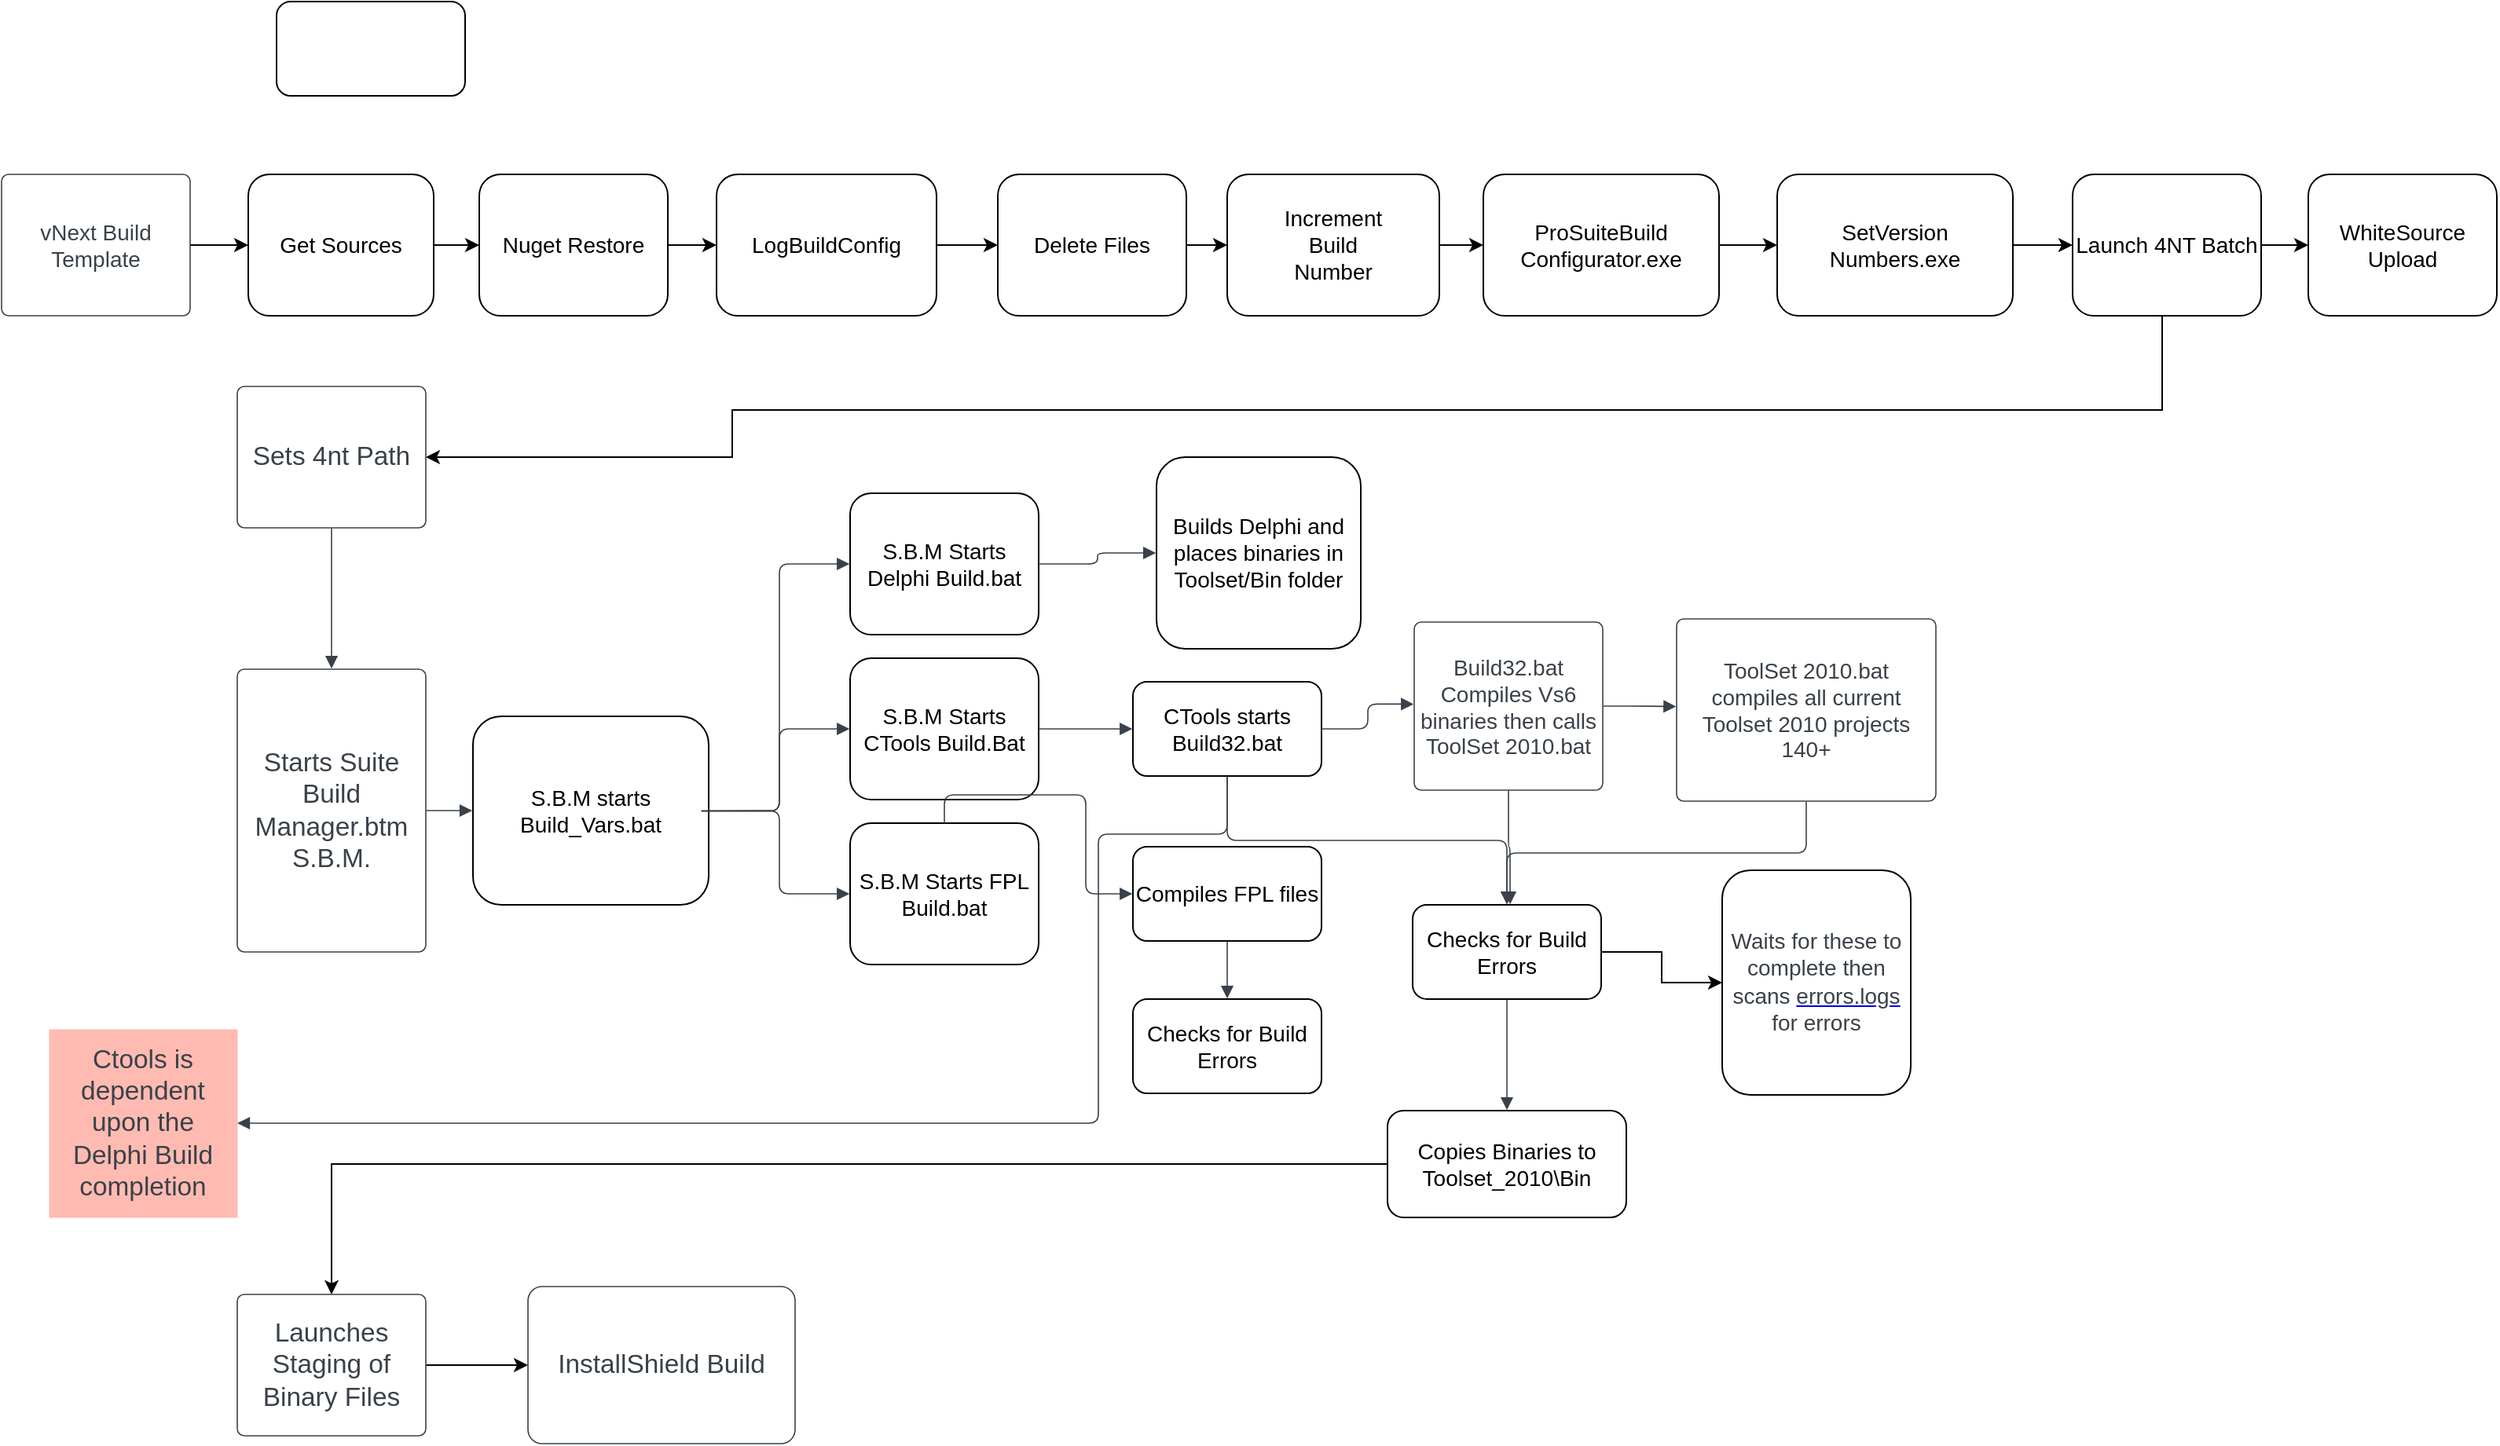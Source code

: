 <mxfile version="17.4.6" type="github"><diagram id="aqNLq2OsIwJg_0I7Y0aH" name="Page-1"><mxGraphModel dx="1374" dy="1872" grid="1" gridSize="10" guides="1" tooltips="1" connect="1" arrows="1" fold="1" page="1" pageScale="1" pageWidth="850" pageHeight="1100" math="0" shadow="0"><root><mxCell id="0"/><mxCell id="1" parent="0"/><mxCell id="qRGBxBTfz4hpFX-6eHlV-66" value="" style="edgeStyle=orthogonalEdgeStyle;rounded=0;orthogonalLoop=1;jettySize=auto;html=1;" edge="1" parent="1" source="qRGBxBTfz4hpFX-6eHlV-1" target="qRGBxBTfz4hpFX-6eHlV-3"><mxGeometry relative="1" as="geometry"/></mxCell><UserObject label="vNext Build Template" lucidchartObjectId="82p9TlFX3y5q" id="qRGBxBTfz4hpFX-6eHlV-1"><mxCell style="html=1;overflow=block;blockSpacing=1;whiteSpace=wrap;fontSize=14;fontColor=#3a414a;spacing=9;strokeColor=#3a414a;strokeOpacity=100;rounded=1;absoluteArcSize=1;arcSize=9;strokeWidth=0.8;" vertex="1" parent="1"><mxGeometry x="15" y="30" width="120" height="90" as="geometry"/></mxCell></UserObject><mxCell id="qRGBxBTfz4hpFX-6eHlV-67" value="" style="edgeStyle=orthogonalEdgeStyle;rounded=0;orthogonalLoop=1;jettySize=auto;html=1;" edge="1" parent="1" source="qRGBxBTfz4hpFX-6eHlV-3" target="qRGBxBTfz4hpFX-6eHlV-4"><mxGeometry relative="1" as="geometry"/></mxCell><UserObject label="Get Sources" lucidchartObjectId="B4p9Qsny0gN-" id="qRGBxBTfz4hpFX-6eHlV-3"><mxCell style="rounded=1;whiteSpace=wrap;html=1;fillColor=#FFFFFF;fontSize=14;" vertex="1" parent="1"><mxGeometry x="172" y="30" width="118" height="90" as="geometry"/></mxCell></UserObject><mxCell id="qRGBxBTfz4hpFX-6eHlV-68" value="" style="edgeStyle=orthogonalEdgeStyle;rounded=0;orthogonalLoop=1;jettySize=auto;html=1;" edge="1" parent="1" source="qRGBxBTfz4hpFX-6eHlV-4" target="qRGBxBTfz4hpFX-6eHlV-5"><mxGeometry relative="1" as="geometry"/></mxCell><UserObject label="Nuget Restore" lucidchartObjectId="K4p9~5antyXs" id="qRGBxBTfz4hpFX-6eHlV-4"><mxCell style="rounded=1;whiteSpace=wrap;html=1;fillColor=#FFFFFF;fontSize=14;" vertex="1" parent="1"><mxGeometry x="319" y="30" width="120" height="90" as="geometry"/></mxCell></UserObject><mxCell id="qRGBxBTfz4hpFX-6eHlV-69" value="" style="edgeStyle=orthogonalEdgeStyle;rounded=0;orthogonalLoop=1;jettySize=auto;html=1;" edge="1" parent="1" source="qRGBxBTfz4hpFX-6eHlV-5" target="qRGBxBTfz4hpFX-6eHlV-6"><mxGeometry relative="1" as="geometry"/></mxCell><UserObject label="LogBuildConfig" lucidchartObjectId="V4p9jcDdv6py" id="qRGBxBTfz4hpFX-6eHlV-5"><mxCell style="rounded=1;whiteSpace=wrap;html=1;fillColor=#FFFFFF;fontSize=14;" vertex="1" parent="1"><mxGeometry x="470" y="30" width="140" height="90" as="geometry"/></mxCell></UserObject><mxCell id="qRGBxBTfz4hpFX-6eHlV-74" value="" style="edgeStyle=orthogonalEdgeStyle;rounded=0;orthogonalLoop=1;jettySize=auto;html=1;" edge="1" parent="1" source="qRGBxBTfz4hpFX-6eHlV-6" target="qRGBxBTfz4hpFX-6eHlV-7"><mxGeometry relative="1" as="geometry"/></mxCell><UserObject label="Delete Files" lucidchartObjectId="g5p9Kuc3xFlk" id="qRGBxBTfz4hpFX-6eHlV-6"><mxCell style="rounded=1;whiteSpace=wrap;html=1;fillColor=#FFFFFF;fontSize=14;" vertex="1" parent="1"><mxGeometry x="649" y="30" width="120" height="90" as="geometry"/></mxCell></UserObject><mxCell id="qRGBxBTfz4hpFX-6eHlV-73" value="" style="edgeStyle=orthogonalEdgeStyle;rounded=0;orthogonalLoop=1;jettySize=auto;html=1;" edge="1" parent="1" source="qRGBxBTfz4hpFX-6eHlV-7" target="qRGBxBTfz4hpFX-6eHlV-13"><mxGeometry relative="1" as="geometry"/></mxCell><UserObject label="Increment &lt;br style=&quot;font-size: 14px;&quot;&gt;Build&lt;br style=&quot;font-size: 14px;&quot;&gt;Number" lucidchartObjectId="n5p9m5i9--2n" id="qRGBxBTfz4hpFX-6eHlV-7"><mxCell style="rounded=1;whiteSpace=wrap;html=1;fillColor=#FFFFFF;fontSize=14;" vertex="1" parent="1"><mxGeometry x="795" y="30" width="135" height="90" as="geometry"/></mxCell></UserObject><mxCell id="qRGBxBTfz4hpFX-6eHlV-70" value="" style="edgeStyle=orthogonalEdgeStyle;rounded=0;orthogonalLoop=1;jettySize=auto;html=1;" edge="1" parent="1" source="qRGBxBTfz4hpFX-6eHlV-13" target="qRGBxBTfz4hpFX-6eHlV-15"><mxGeometry relative="1" as="geometry"/></mxCell><UserObject label="ProSuiteBuild Configurator.exe" lucidchartObjectId="l8p9ypTUpZ5C" id="qRGBxBTfz4hpFX-6eHlV-13"><mxCell style="rounded=1;whiteSpace=wrap;html=1;fillColor=#FFFFFF;rounded=1;whiteSpace=wrap;html=1;fillColor=#FFFFFF;fontSize=14;" vertex="1" parent="1"><mxGeometry x="958" y="30" width="150" height="90" as="geometry"/></mxCell></UserObject><mxCell id="qRGBxBTfz4hpFX-6eHlV-71" value="" style="edgeStyle=orthogonalEdgeStyle;rounded=0;orthogonalLoop=1;jettySize=auto;html=1;" edge="1" parent="1" source="qRGBxBTfz4hpFX-6eHlV-15" target="qRGBxBTfz4hpFX-6eHlV-17"><mxGeometry relative="1" as="geometry"/></mxCell><UserObject label="SetVersion Numbers.exe" lucidchartObjectId="Z8p9BPAH0qSk" id="qRGBxBTfz4hpFX-6eHlV-15"><mxCell style="rounded=1;whiteSpace=wrap;html=1;fillColor=#FFFFFF;fontSize=14;" vertex="1" parent="1"><mxGeometry x="1145" y="30" width="150" height="90" as="geometry"/></mxCell></UserObject><mxCell id="qRGBxBTfz4hpFX-6eHlV-72" value="" style="edgeStyle=orthogonalEdgeStyle;rounded=0;orthogonalLoop=1;jettySize=auto;html=1;" edge="1" parent="1" source="qRGBxBTfz4hpFX-6eHlV-17" target="qRGBxBTfz4hpFX-6eHlV-19"><mxGeometry relative="1" as="geometry"/></mxCell><mxCell id="qRGBxBTfz4hpFX-6eHlV-82" style="edgeStyle=orthogonalEdgeStyle;rounded=0;orthogonalLoop=1;jettySize=auto;html=1;entryX=1;entryY=0.5;entryDx=0;entryDy=0;fontFamily=Helvetica;fontSize=14;fontColor=default;exitX=0.5;exitY=1;exitDx=0;exitDy=0;" edge="1" parent="1" source="qRGBxBTfz4hpFX-6eHlV-17"><mxGeometry relative="1" as="geometry"><mxPoint x="1333" y="75" as="sourcePoint"/><mxPoint x="285" y="210" as="targetPoint"/><Array as="points"><mxPoint x="1390" y="120"/><mxPoint x="1390" y="180"/><mxPoint x="480" y="180"/><mxPoint x="480" y="210"/></Array></mxGeometry></mxCell><UserObject label="Launch 4NT Batch" link="data:page/id,aqNLq2OsIwJg_0I7Y0aH" lucidchartObjectId="M-p9Ur7ngRlG" id="qRGBxBTfz4hpFX-6eHlV-17"><mxCell style="rounded=1;whiteSpace=wrap;html=1;fillColor=#FFFFFF;fontSize=14;" vertex="1" parent="1"><mxGeometry x="1333" y="30" width="120" height="90" as="geometry"/></mxCell></UserObject><UserObject label="WhiteSource Upload" lucidchartObjectId="5_p95Yhzj-61" id="qRGBxBTfz4hpFX-6eHlV-19"><mxCell style="rounded=1;whiteSpace=wrap;html=1;fillColor=#FFFFFF;fontSize=14;" vertex="1" parent="1"><mxGeometry x="1483" y="30" width="120" height="90" as="geometry"/></mxCell></UserObject><UserObject label="Starts Suite Build Manager.btm S.B.M." lucidchartObjectId="Zfq9auF0USGy" id="qRGBxBTfz4hpFX-6eHlV-21"><mxCell style="html=1;overflow=block;blockSpacing=1;whiteSpace=wrap;fontSize=16.7;fontColor=#3a414a;spacing=3.8;strokeColor=#3a414a;strokeOpacity=100;rounded=1;absoluteArcSize=1;arcSize=9;strokeWidth=0.8;" vertex="1" parent="1"><mxGeometry x="165" y="345" width="120" height="180" as="geometry"/></mxCell></UserObject><UserObject label="" lucidchartObjectId="Xgq9Y720KEnO" id="qRGBxBTfz4hpFX-6eHlV-22"><mxCell style="html=1;jettySize=18;whiteSpace=wrap;fontSize=13;strokeColor=#3a414a;strokeOpacity=100;strokeWidth=0.8;rounded=1;arcSize=12;edgeStyle=orthogonalEdgeStyle;startArrow=none;endArrow=block;endFill=1;exitX=1.003;exitY=0.5;exitPerimeter=0;entryX=-0.003;entryY=0.5;entryPerimeter=0;" edge="1" parent="1" source="qRGBxBTfz4hpFX-6eHlV-21" target="qRGBxBTfz4hpFX-6eHlV-29"><mxGeometry width="100" height="100" relative="1" as="geometry"><Array as="points"/></mxGeometry></mxCell></UserObject><UserObject label="S.B.M Starts Delphi Build.bat " lucidchartObjectId="5gq94rqjArlk" id="qRGBxBTfz4hpFX-6eHlV-23"><mxCell style="rounded=1;whiteSpace=wrap;html=1;fillColor=#FFFFFF;fontSize=14;" vertex="1" parent="1"><mxGeometry x="555" y="233" width="120" height="90" as="geometry"/></mxCell></UserObject><UserObject label="S.B.M Starts CTools Build.Bat" lucidchartObjectId="dhq9x3Ge4qDP" id="qRGBxBTfz4hpFX-6eHlV-24"><mxCell style="rounded=1;whiteSpace=wrap;html=1;fillColor=#FFFFFF;fontSize=14;" vertex="1" parent="1"><mxGeometry x="555" y="338" width="120" height="90" as="geometry"/></mxCell></UserObject><UserObject label="S.B.M Starts FPL Build.bat" lucidchartObjectId="7iq9~9nkfu44" id="qRGBxBTfz4hpFX-6eHlV-25"><mxCell style="rounded=1;whiteSpace=wrap;html=1;fillColor=#FFFFFF;fontSize=14;" vertex="1" parent="1"><mxGeometry x="555" y="443" width="120" height="90" as="geometry"/></mxCell></UserObject><UserObject label="&lt;div style=&quot;display: flex; justify-content: center; text-align: center; align-items: baseline; font-size: 14px; line-height: 1.25; margin-top: -2px;&quot;&gt;&lt;span style=&quot;font-size: 14px;&quot;&gt;&lt;span style=&quot;font-size: 14px; color: rgb(58, 65, 74);&quot;&gt;&lt;span style=&quot;font-size: 14px; color: rgb(58, 65, 74);&quot;&gt;Waits for these to complete then scans &lt;/span&gt;&lt;a href=&quot;http://errors.logs&quot; style=&quot;font-size: 14px;&quot;&gt;&lt;span style=&quot;font-size: 14px; color: rgb(58, 65, 74);&quot;&gt;errors.logs&lt;/span&gt;&lt;/a&gt; for errors&lt;/span&gt;&lt;/span&gt;&lt;/div&gt;" lucidchartObjectId="njq9ckRY2rIW" id="qRGBxBTfz4hpFX-6eHlV-26"><mxCell style="rounded=1;whiteSpace=wrap;html=1;fillColor=#FFFFFF;fontSize=14;" vertex="1" parent="1"><mxGeometry x="1110" y="473" width="120" height="143" as="geometry"/></mxCell></UserObject><UserObject label="Sets 4nt Path" lucidchartObjectId="6kq9HnLGIvDm" id="qRGBxBTfz4hpFX-6eHlV-27"><mxCell style="html=1;overflow=block;blockSpacing=1;whiteSpace=wrap;fontSize=16.7;fontColor=#3a414a;spacing=3.8;strokeColor=#3a414a;strokeOpacity=100;rounded=1;absoluteArcSize=1;arcSize=9;strokeWidth=0.8;" vertex="1" parent="1"><mxGeometry x="165" y="165" width="120" height="90" as="geometry"/></mxCell></UserObject><UserObject label="" lucidchartObjectId="xlq95lLHICXH" id="qRGBxBTfz4hpFX-6eHlV-28"><mxCell style="html=1;jettySize=18;whiteSpace=wrap;fontSize=13;strokeColor=#3a414a;strokeOpacity=100;strokeWidth=0.8;rounded=1;arcSize=12;edgeStyle=orthogonalEdgeStyle;startArrow=none;endArrow=block;endFill=1;exitX=0.5;exitY=1.004;exitPerimeter=0;entryX=0.5;entryY=-0.002;entryPerimeter=0;" edge="1" parent="1" source="qRGBxBTfz4hpFX-6eHlV-27" target="qRGBxBTfz4hpFX-6eHlV-21"><mxGeometry width="100" height="100" relative="1" as="geometry"><Array as="points"/></mxGeometry></mxCell></UserObject><UserObject label="S.B.M starts Build_Vars.bat" lucidchartObjectId="vnq9Pd6ao_3B" id="qRGBxBTfz4hpFX-6eHlV-29"><mxCell style="rounded=1;whiteSpace=wrap;html=1;fillColor=#FFFFFF;fontSize=14;" vertex="1" parent="1"><mxGeometry x="315" y="375" width="150" height="120" as="geometry"/></mxCell></UserObject><UserObject label="" lucidchartObjectId="_oq9K8J~Z71z" id="qRGBxBTfz4hpFX-6eHlV-30"><mxCell style="html=1;jettySize=18;whiteSpace=wrap;fontSize=13;strokeColor=#3a414a;strokeOpacity=100;strokeWidth=0.8;rounded=1;arcSize=12;edgeStyle=orthogonalEdgeStyle;startArrow=none;endArrow=block;endFill=1;exitX=0.969;exitY=0.502;exitPerimeter=0;entryX=-0.003;entryY=0.5;entryPerimeter=0;" edge="1" parent="1" source="qRGBxBTfz4hpFX-6eHlV-29" target="qRGBxBTfz4hpFX-6eHlV-23"><mxGeometry width="100" height="100" relative="1" as="geometry"><Array as="points"/></mxGeometry></mxCell></UserObject><UserObject label="" lucidchartObjectId="fpq9Hjs0GeRA" id="qRGBxBTfz4hpFX-6eHlV-31"><mxCell style="html=1;jettySize=18;whiteSpace=wrap;fontSize=13;strokeColor=#3a414a;strokeOpacity=100;strokeWidth=0.8;rounded=1;arcSize=12;edgeStyle=orthogonalEdgeStyle;startArrow=none;endArrow=block;endFill=1;exitX=0.969;exitY=0.502;exitPerimeter=0;entryX=-0.003;entryY=0.5;entryPerimeter=0;" edge="1" parent="1" source="qRGBxBTfz4hpFX-6eHlV-29" target="qRGBxBTfz4hpFX-6eHlV-24"><mxGeometry width="100" height="100" relative="1" as="geometry"><Array as="points"/></mxGeometry></mxCell></UserObject><UserObject label="" lucidchartObjectId="opq9CBbRG8I1" id="qRGBxBTfz4hpFX-6eHlV-32"><mxCell style="html=1;jettySize=18;whiteSpace=wrap;fontSize=13;strokeColor=#3a414a;strokeOpacity=100;strokeWidth=0.8;rounded=1;arcSize=12;edgeStyle=orthogonalEdgeStyle;startArrow=none;endArrow=block;endFill=1;exitX=0.969;exitY=0.502;exitPerimeter=0;entryX=-0.003;entryY=0.5;entryPerimeter=0;" edge="1" parent="1" source="qRGBxBTfz4hpFX-6eHlV-29" target="qRGBxBTfz4hpFX-6eHlV-25"><mxGeometry width="100" height="100" relative="1" as="geometry"><Array as="points"/></mxGeometry></mxCell></UserObject><UserObject label="" lucidchartObjectId="2rq9ZlkejTuK" id="qRGBxBTfz4hpFX-6eHlV-34"><mxCell style="html=1;jettySize=18;whiteSpace=wrap;fontSize=13;strokeColor=#3a414a;strokeOpacity=100;strokeWidth=0.8;rounded=1;arcSize=12;edgeStyle=orthogonalEdgeStyle;startArrow=none;endArrow=block;endFill=1;entryX=-0.003;entryY=0.5;entryPerimeter=0;" edge="1" parent="1" source="qRGBxBTfz4hpFX-6eHlV-23" target="qRGBxBTfz4hpFX-6eHlV-35"><mxGeometry width="100" height="100" relative="1" as="geometry"><Array as="points"/></mxGeometry></mxCell></UserObject><UserObject label="Builds Delphi and places binaries in Toolset/Bin folder" lucidchartObjectId="5rq9d0sXFdwd" id="qRGBxBTfz4hpFX-6eHlV-35"><mxCell style="rounded=1;whiteSpace=wrap;html=1;fillColor=#FFFFFF;fontSize=14;" vertex="1" parent="1"><mxGeometry x="750" y="210" width="130" height="122" as="geometry"/></mxCell></UserObject><UserObject label="" lucidchartObjectId="Dsq9zK27C-35" id="qRGBxBTfz4hpFX-6eHlV-36"><mxCell style="html=1;jettySize=18;whiteSpace=wrap;fontSize=13;strokeColor=#3a414a;strokeOpacity=100;strokeWidth=0.8;rounded=1;arcSize=12;edgeStyle=orthogonalEdgeStyle;startArrow=none;endArrow=block;endFill=1;exitX=1;exitY=0.5;entryX=-0.003;entryY=0.5;entryPerimeter=0;exitDx=0;exitDy=0;" edge="1" parent="1" source="qRGBxBTfz4hpFX-6eHlV-24" target="qRGBxBTfz4hpFX-6eHlV-37"><mxGeometry width="100" height="100" relative="1" as="geometry"><Array as="points"/></mxGeometry></mxCell></UserObject><UserObject label="CTools starts Build32.bat" lucidchartObjectId="Gsq9v6DlX7Z9" id="qRGBxBTfz4hpFX-6eHlV-37"><mxCell style="rounded=1;whiteSpace=wrap;html=1;fillColor=#FFFFFF;fontSize=14;" vertex="1" parent="1"><mxGeometry x="735" y="353" width="120" height="60" as="geometry"/></mxCell></UserObject><UserObject label="" lucidchartObjectId="Ktq9wR33GJFV" id="qRGBxBTfz4hpFX-6eHlV-38"><mxCell style="html=1;jettySize=18;whiteSpace=wrap;fontSize=13;strokeColor=#3a414a;strokeOpacity=100;strokeWidth=0.8;rounded=1;arcSize=12;edgeStyle=orthogonalEdgeStyle;startArrow=none;endArrow=block;endFill=1;exitX=0.5;exitY=1.006;exitPerimeter=0;entryX=0.5;entryY=-0.006;entryPerimeter=0;" edge="1" parent="1" source="qRGBxBTfz4hpFX-6eHlV-37" target="qRGBxBTfz4hpFX-6eHlV-39"><mxGeometry width="100" height="100" relative="1" as="geometry"><Array as="points"/></mxGeometry></mxCell></UserObject><mxCell id="qRGBxBTfz4hpFX-6eHlV-80" value="" style="edgeStyle=orthogonalEdgeStyle;rounded=0;orthogonalLoop=1;jettySize=auto;html=1;" edge="1" parent="1" source="qRGBxBTfz4hpFX-6eHlV-39" target="qRGBxBTfz4hpFX-6eHlV-26"><mxGeometry relative="1" as="geometry"/></mxCell><UserObject label="Checks for Build Errors" lucidchartObjectId="Ltq9TbFZzTpl" id="qRGBxBTfz4hpFX-6eHlV-39"><mxCell style="rounded=1;whiteSpace=wrap;html=1;fillColor=#FFFFFF;fontSize=14;" vertex="1" parent="1"><mxGeometry x="913" y="495" width="120" height="60" as="geometry"/></mxCell></UserObject><UserObject label="Build32.bat Compiles Vs6 binaries then calls ToolSet 2010.bat" lucidchartObjectId="luq9FxIRUEBH" id="qRGBxBTfz4hpFX-6eHlV-40"><mxCell style="html=1;overflow=block;blockSpacing=1;whiteSpace=wrap;fontSize=14;fontColor=#3a414a;spacing=3.8;strokeColor=#3a414a;strokeOpacity=100;rounded=1;absoluteArcSize=1;arcSize=9;strokeWidth=0.8;" vertex="1" parent="1"><mxGeometry x="914" y="315" width="120" height="107" as="geometry"/></mxCell></UserObject><UserObject label="ToolSet 2010.bat compiles all current Toolset 2010 projects 140+" lucidchartObjectId="ivq9ibZTAQWo" id="qRGBxBTfz4hpFX-6eHlV-41"><mxCell style="html=1;overflow=block;blockSpacing=1;whiteSpace=wrap;fontSize=14;fontColor=#3a414a;spacing=3.8;strokeColor=#3a414a;strokeOpacity=100;rounded=1;absoluteArcSize=1;arcSize=9;strokeWidth=0.8;" vertex="1" parent="1"><mxGeometry x="1081" y="313" width="165" height="116" as="geometry"/></mxCell></UserObject><UserObject label="" lucidchartObjectId="uwq9rvqbcm8t" id="qRGBxBTfz4hpFX-6eHlV-42"><mxCell style="html=1;jettySize=18;whiteSpace=wrap;fontSize=13;strokeColor=#3a414a;strokeOpacity=100;strokeWidth=0.8;rounded=1;arcSize=12;edgeStyle=orthogonalEdgeStyle;startArrow=none;endArrow=block;endFill=1;exitX=0.5;exitY=1.003;exitPerimeter=0;entryX=0.5;entryY=-0.006;entryPerimeter=0;" edge="1" parent="1" source="qRGBxBTfz4hpFX-6eHlV-41" target="qRGBxBTfz4hpFX-6eHlV-39"><mxGeometry width="100" height="100" relative="1" as="geometry"><Array as="points"/></mxGeometry></mxCell></UserObject><UserObject label="" lucidchartObjectId="Jwq9OFOKiSy2" id="qRGBxBTfz4hpFX-6eHlV-43"><mxCell style="html=1;jettySize=18;whiteSpace=wrap;fontSize=13;strokeColor=#3a414a;strokeOpacity=100;strokeWidth=0.8;rounded=1;arcSize=12;edgeStyle=orthogonalEdgeStyle;startArrow=none;endArrow=block;endFill=1;exitX=0.5;exitY=1.003;exitPerimeter=0;entryX=0.517;entryY=-0.006;entryPerimeter=0;" edge="1" parent="1" source="qRGBxBTfz4hpFX-6eHlV-40" target="qRGBxBTfz4hpFX-6eHlV-39"><mxGeometry width="100" height="100" relative="1" as="geometry"><Array as="points"/></mxGeometry></mxCell></UserObject><UserObject label="" lucidchartObjectId="1wq9ZZSz_opG" id="qRGBxBTfz4hpFX-6eHlV-44"><mxCell style="html=1;jettySize=18;whiteSpace=wrap;fontSize=13;strokeColor=#3a414a;strokeOpacity=100;strokeWidth=0.8;rounded=1;arcSize=12;edgeStyle=orthogonalEdgeStyle;startArrow=none;endArrow=block;endFill=1;exitX=0.5;exitY=1.006;exitPerimeter=0;entryX=0.5;entryY=-0.006;entryPerimeter=0;" edge="1" parent="1" source="qRGBxBTfz4hpFX-6eHlV-39" target="qRGBxBTfz4hpFX-6eHlV-45"><mxGeometry width="100" height="100" relative="1" as="geometry"><Array as="points"/></mxGeometry></mxCell></UserObject><mxCell id="qRGBxBTfz4hpFX-6eHlV-79" style="edgeStyle=orthogonalEdgeStyle;rounded=0;orthogonalLoop=1;jettySize=auto;html=1;" edge="1" parent="1" source="qRGBxBTfz4hpFX-6eHlV-45" target="qRGBxBTfz4hpFX-6eHlV-55"><mxGeometry relative="1" as="geometry"/></mxCell><UserObject label="Copies Binaries to Toolset_2010\Bin" lucidchartObjectId="3wq9KRw86ca3" id="qRGBxBTfz4hpFX-6eHlV-45"><mxCell style="rounded=1;whiteSpace=wrap;html=1;fillColor=#FFFFFF;fontSize=14;" vertex="1" parent="1"><mxGeometry x="897" y="626" width="152" height="68" as="geometry"/></mxCell></UserObject><UserObject label="" lucidchartObjectId="5xq9GyM3Q2g5" id="qRGBxBTfz4hpFX-6eHlV-46"><mxCell style="html=1;jettySize=18;whiteSpace=wrap;fontSize=13;strokeColor=#3a414a;strokeOpacity=100;strokeWidth=0.8;rounded=1;arcSize=12;edgeStyle=orthogonalEdgeStyle;startArrow=none;endArrow=block;endFill=1;exitX=0.5;exitY=1.006;exitPerimeter=0;entryX=1;entryY=0.5;entryPerimeter=0;" edge="1" parent="1" source="qRGBxBTfz4hpFX-6eHlV-37" target="qRGBxBTfz4hpFX-6eHlV-47"><mxGeometry width="100" height="100" relative="1" as="geometry"><Array as="points"><mxPoint x="795" y="450"/><mxPoint x="713" y="450"/><mxPoint x="713" y="634"/></Array></mxGeometry></mxCell></UserObject><UserObject label="Ctools is dependent upon the Delphi Build completion" lucidchartObjectId="Zxq90AceNGpQ" id="qRGBxBTfz4hpFX-6eHlV-47"><mxCell style="html=1;overflow=block;blockSpacing=1;whiteSpace=wrap;fontSize=16.7;fontColor=#3a414a;spacing=3.8;strokeColor=none;strokeOpacity=100;fillColor=#FFBBB1;strokeWidth=0;" vertex="1" parent="1"><mxGeometry x="45" y="574" width="120" height="120" as="geometry"/></mxCell></UserObject><UserObject label="" lucidchartObjectId="Lyq9NsrYg5IS" id="qRGBxBTfz4hpFX-6eHlV-48"><mxCell style="html=1;jettySize=18;whiteSpace=wrap;fontSize=13;strokeColor=#3a414a;strokeOpacity=100;strokeWidth=0.8;rounded=1;arcSize=12;edgeStyle=orthogonalEdgeStyle;startArrow=none;endArrow=block;endFill=1;exitX=0.5;exitY=0;exitPerimeter=0;entryX=-0.003;entryY=0.5;entryPerimeter=0;exitDx=0;exitDy=0;" edge="1" parent="1" source="qRGBxBTfz4hpFX-6eHlV-25" target="qRGBxBTfz4hpFX-6eHlV-49"><mxGeometry width="100" height="100" relative="1" as="geometry"><Array as="points"/></mxGeometry></mxCell></UserObject><UserObject label="Compiles FPL files" lucidchartObjectId="Oyq9rko2xBZf" id="qRGBxBTfz4hpFX-6eHlV-49"><mxCell style="rounded=1;whiteSpace=wrap;html=1;fillColor=#FFFFFF;fontSize=14;" vertex="1" parent="1"><mxGeometry x="735" y="458" width="120" height="60" as="geometry"/></mxCell></UserObject><UserObject label="Checks for Build Errors" lucidchartObjectId="tzq9jLETRGK2" id="qRGBxBTfz4hpFX-6eHlV-50"><mxCell style="rounded=1;whiteSpace=wrap;html=1;fillColor=#FFFFFF;fontSize=14;" vertex="1" parent="1"><mxGeometry x="735" y="555" width="120" height="60" as="geometry"/></mxCell></UserObject><UserObject label="" lucidchartObjectId="Hzq9Nfj~rAyb" id="qRGBxBTfz4hpFX-6eHlV-51"><mxCell style="html=1;jettySize=18;whiteSpace=wrap;fontSize=13;strokeColor=#3a414a;strokeOpacity=100;strokeWidth=0.8;rounded=1;arcSize=12;edgeStyle=orthogonalEdgeStyle;startArrow=none;endArrow=block;endFill=1;exitX=0.5;exitY=1.006;exitPerimeter=0;entryX=0.5;entryY=-0.006;entryPerimeter=0;" edge="1" parent="1" source="qRGBxBTfz4hpFX-6eHlV-49" target="qRGBxBTfz4hpFX-6eHlV-50"><mxGeometry width="100" height="100" relative="1" as="geometry"><Array as="points"/></mxGeometry></mxCell></UserObject><UserObject label="" lucidchartObjectId="FAq9jIOIMYOE" id="qRGBxBTfz4hpFX-6eHlV-52"><mxCell style="html=1;jettySize=18;whiteSpace=wrap;fontSize=13;strokeColor=#3a414a;strokeOpacity=100;strokeWidth=0.8;rounded=1;arcSize=12;edgeStyle=orthogonalEdgeStyle;startArrow=none;endArrow=block;endFill=1;exitX=1.003;exitY=0.5;exitPerimeter=0;entryX=-0.002;entryY=0.481;entryPerimeter=0;" edge="1" parent="1" source="qRGBxBTfz4hpFX-6eHlV-40" target="qRGBxBTfz4hpFX-6eHlV-41"><mxGeometry width="100" height="100" relative="1" as="geometry"><Array as="points"/></mxGeometry></mxCell></UserObject><UserObject label="" lucidchartObjectId="rBq9eDg1sSFh" id="qRGBxBTfz4hpFX-6eHlV-53"><mxCell style="html=1;jettySize=18;whiteSpace=wrap;fontSize=13;strokeColor=#3a414a;strokeOpacity=100;strokeWidth=0.8;rounded=1;arcSize=12;edgeStyle=orthogonalEdgeStyle;startArrow=none;endArrow=block;endFill=1;exitX=1.003;exitY=0.5;exitPerimeter=0;entryX=-0.003;entryY=0.488;entryPerimeter=0;" edge="1" parent="1" source="qRGBxBTfz4hpFX-6eHlV-37" target="qRGBxBTfz4hpFX-6eHlV-40"><mxGeometry width="100" height="100" relative="1" as="geometry"><Array as="points"/></mxGeometry></mxCell></UserObject><mxCell id="qRGBxBTfz4hpFX-6eHlV-64" value="" style="edgeStyle=orthogonalEdgeStyle;rounded=0;orthogonalLoop=1;jettySize=auto;html=1;" edge="1" parent="1" source="qRGBxBTfz4hpFX-6eHlV-55" target="qRGBxBTfz4hpFX-6eHlV-62"><mxGeometry relative="1" as="geometry"/></mxCell><UserObject label="Launches Staging of Binary Files" lucidchartObjectId="-Zi-5AjATagK" id="qRGBxBTfz4hpFX-6eHlV-55"><mxCell style="html=1;overflow=block;blockSpacing=1;whiteSpace=wrap;fontSize=16.7;fontColor=#3a414a;spacing=3.8;strokeColor=#3a414a;strokeOpacity=100;rounded=1;absoluteArcSize=1;arcSize=9;strokeWidth=0.8;" vertex="1" parent="1"><mxGeometry x="165" y="743" width="120" height="90" as="geometry"/></mxCell></UserObject><mxCell id="qRGBxBTfz4hpFX-6eHlV-62" value="InstallShield Build" style="whiteSpace=wrap;html=1;fontSize=16.7;strokeColor=#3a414a;fontColor=#3a414a;spacing=3.8;rounded=1;arcSize=9;strokeWidth=0.8;" vertex="1" parent="1"><mxGeometry x="350" y="738" width="170" height="100" as="geometry"/></mxCell><mxCell id="qRGBxBTfz4hpFX-6eHlV-81" value="" style="rounded=1;whiteSpace=wrap;html=1;fillColor=#FFFFFF;" vertex="1" parent="1"><mxGeometry x="190" y="-80" width="120" height="60" as="geometry"/></mxCell></root></mxGraphModel></diagram></mxfile>